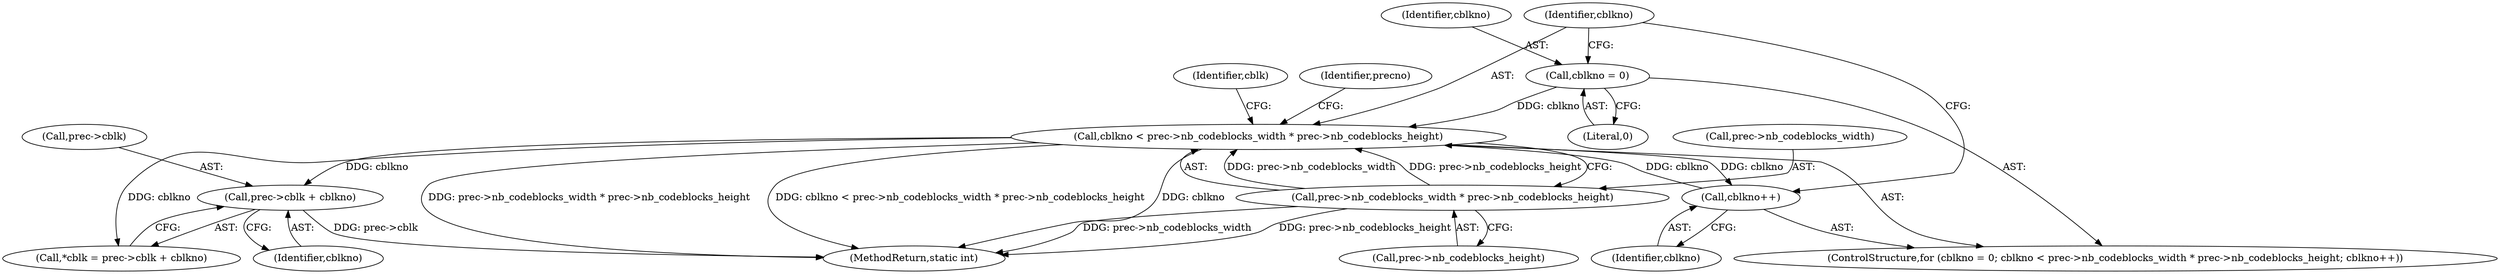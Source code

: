 digraph "0_FFmpeg_fe448cd28d674c3eff3072552eae366d0b659ce9@pointer" {
"1000293" [label="(Call,prec->cblk + cblkno)"];
"1000276" [label="(Call,cblkno < prec->nb_codeblocks_width * prec->nb_codeblocks_height)"];
"1000285" [label="(Call,cblkno++)"];
"1000273" [label="(Call,cblkno = 0)"];
"1000278" [label="(Call,prec->nb_codeblocks_width * prec->nb_codeblocks_height)"];
"1000294" [label="(Call,prec->cblk)"];
"1000275" [label="(Literal,0)"];
"1000291" [label="(Call,*cblk = prec->cblk + cblkno)"];
"1000292" [label="(Identifier,cblk)"];
"1000285" [label="(Call,cblkno++)"];
"1001114" [label="(MethodReturn,static int)"];
"1000297" [label="(Identifier,cblkno)"];
"1000278" [label="(Call,prec->nb_codeblocks_width * prec->nb_codeblocks_height)"];
"1000274" [label="(Identifier,cblkno)"];
"1000286" [label="(Identifier,cblkno)"];
"1000262" [label="(Identifier,precno)"];
"1000279" [label="(Call,prec->nb_codeblocks_width)"];
"1000273" [label="(Call,cblkno = 0)"];
"1000293" [label="(Call,prec->cblk + cblkno)"];
"1000277" [label="(Identifier,cblkno)"];
"1000282" [label="(Call,prec->nb_codeblocks_height)"];
"1000272" [label="(ControlStructure,for (cblkno = 0; cblkno < prec->nb_codeblocks_width * prec->nb_codeblocks_height; cblkno++))"];
"1000276" [label="(Call,cblkno < prec->nb_codeblocks_width * prec->nb_codeblocks_height)"];
"1000293" -> "1000291"  [label="AST: "];
"1000293" -> "1000297"  [label="CFG: "];
"1000294" -> "1000293"  [label="AST: "];
"1000297" -> "1000293"  [label="AST: "];
"1000291" -> "1000293"  [label="CFG: "];
"1000293" -> "1001114"  [label="DDG: prec->cblk"];
"1000276" -> "1000293"  [label="DDG: cblkno"];
"1000276" -> "1000272"  [label="AST: "];
"1000276" -> "1000278"  [label="CFG: "];
"1000277" -> "1000276"  [label="AST: "];
"1000278" -> "1000276"  [label="AST: "];
"1000292" -> "1000276"  [label="CFG: "];
"1000262" -> "1000276"  [label="CFG: "];
"1000276" -> "1001114"  [label="DDG: prec->nb_codeblocks_width * prec->nb_codeblocks_height"];
"1000276" -> "1001114"  [label="DDG: cblkno < prec->nb_codeblocks_width * prec->nb_codeblocks_height"];
"1000276" -> "1001114"  [label="DDG: cblkno"];
"1000285" -> "1000276"  [label="DDG: cblkno"];
"1000273" -> "1000276"  [label="DDG: cblkno"];
"1000278" -> "1000276"  [label="DDG: prec->nb_codeblocks_width"];
"1000278" -> "1000276"  [label="DDG: prec->nb_codeblocks_height"];
"1000276" -> "1000285"  [label="DDG: cblkno"];
"1000276" -> "1000291"  [label="DDG: cblkno"];
"1000285" -> "1000272"  [label="AST: "];
"1000285" -> "1000286"  [label="CFG: "];
"1000286" -> "1000285"  [label="AST: "];
"1000277" -> "1000285"  [label="CFG: "];
"1000273" -> "1000272"  [label="AST: "];
"1000273" -> "1000275"  [label="CFG: "];
"1000274" -> "1000273"  [label="AST: "];
"1000275" -> "1000273"  [label="AST: "];
"1000277" -> "1000273"  [label="CFG: "];
"1000278" -> "1000282"  [label="CFG: "];
"1000279" -> "1000278"  [label="AST: "];
"1000282" -> "1000278"  [label="AST: "];
"1000278" -> "1001114"  [label="DDG: prec->nb_codeblocks_height"];
"1000278" -> "1001114"  [label="DDG: prec->nb_codeblocks_width"];
}
